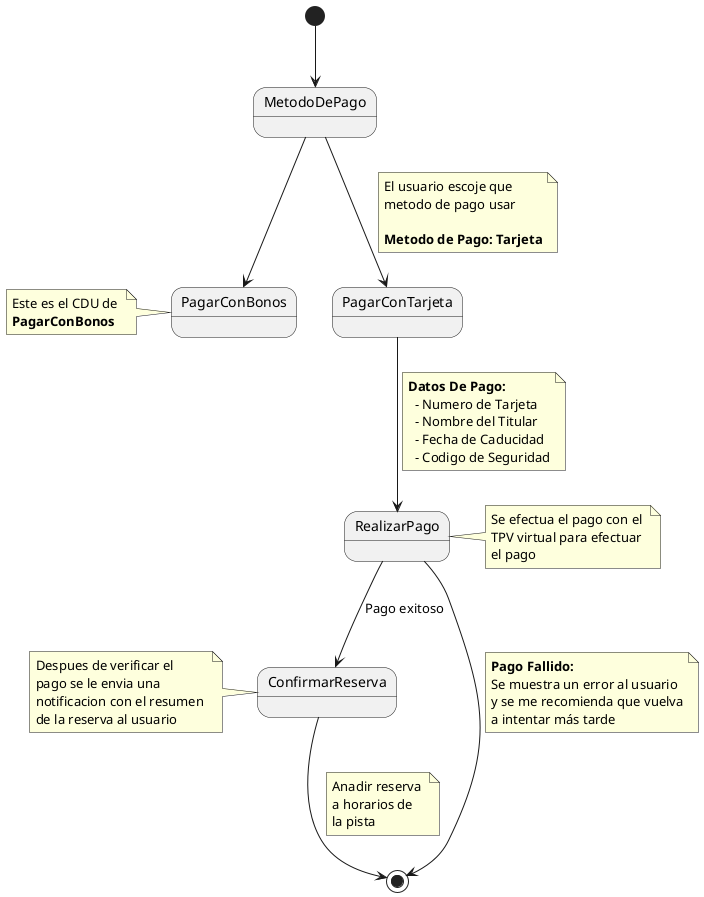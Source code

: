 @startuml

[*] --> MetodoDePago
MetodoDePago --> PagarConBonos
note  left of PagarConBonos
Este es el CDU de 
**PagarConBonos**
end note
MetodoDePago --> PagarConTarjeta
note on link
 El usuario escoje que 
 metodo de pago usar
 
 **Metodo de Pago: Tarjeta**
end note

PagarConTarjeta--> RealizarPago
note on link
**Datos De Pago:**
  - Numero de Tarjeta
  - Nombre del Titular
  - Fecha de Caducidad
  - Codigo de Seguridad
end note
note right of RealizarPago
 Se efectua el pago con el 
 TPV virtual para efectuar 
 el pago
end note
RealizarPago--> ConfirmarReserva : Pago exitoso
note left of ConfirmarReserva
 Despues de verificar el 
 pago se le envia una 
 notificacion con el resumen 
 de la reserva al usuario
end note
RealizarPago --> [*]
note on link
**Pago Fallido:**
Se muestra un error al usuario
y se me recomienda que vuelva
a intentar más tarde
end note
ConfirmarReserva --> [*]
note on link
 Anadir reserva 
 a horarios de 
 la pista
end note

@enduml
